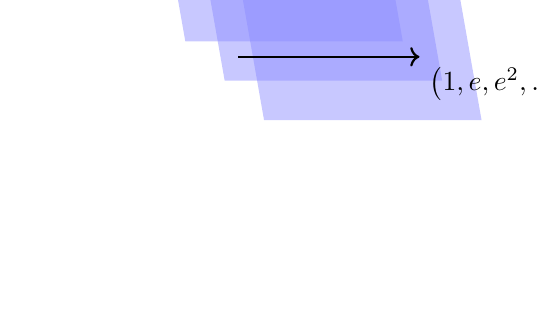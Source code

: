 % Second illustration of the orthogonal complement used in the proof of Theorem III.6 (the transcendentality of E)
% See Lecture 10
\tikz[ultra thin,cm={cos(90),-sin(90),sin(90),cos(90),(0,0)}]{
    % Sets the bottom hyperplane
    \node[trapezium,trapezium left angle=100,trapezium right angle=80,minimum width=3.2cm,minimum height=2cm,fill=blue!45,opacity=0.48] at (1, 1){};
    % Sets the middle hyperplane (the orthogonal complement itself)
    \node[trapezium,trapezium left angle=100,trapezium right angle=80,minimum width=3.2cm, minimum height=2cm,fill=blue!45,opacity=0.48] at (0.5, 0.5){};
    \draw[thick,->]
        (1.37, -0.5) -- (1.37, 1.8)
        node[anchor=north west]{$\left( 1, e, e^2, \dots, e^m \right)$};
    % Sets the top hyperplane
    \node[trapezium,trapezium left angle=100,trapezium right angle=80,minimum width=3.2cm,minimum height=2cm,fill=blue!45,opacity=0.48] at (0, 0){};
    % Sets the hyperplane's label
    \draw
        (0.3, 1.7)
        node[anchor=north west]{$\Pi$}
}
